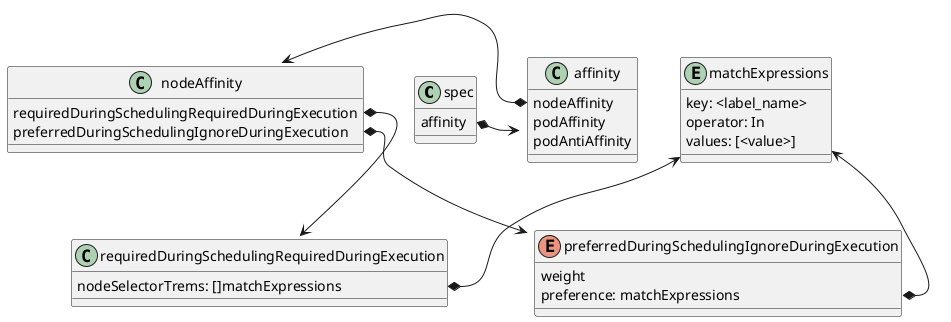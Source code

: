 @startuml
'https://plantuml.com/class-diagram

class spec {
    affinity
}

class affinity {
    nodeAffinity
    podAffinity
    podAntiAffinity
}

class nodeAffinity {
    requiredDuringSchedulingRequiredDuringExecution
    preferredDuringSchedulingIgnoreDuringExecution
}
'
class requiredDuringSchedulingRequiredDuringExecution {
    nodeSelectorTrems: []matchExpressions
}
'
entity matchExpressions {
    key: <label_name>
    operator: In
    values: [<value>]
}

enum preferredDuringSchedulingIgnoreDuringExecution {
    weight
    preference: matchExpressions
}

spec::affinity *-r-> affinity
affinity::nodeAffinity *-r-> nodeAffinity
nodeAffinity::requiredDuringSchedulingRequiredDuringExecution *--> requiredDuringSchedulingRequiredDuringExecution
nodeAffinity::preferredDuringSchedulingIgnoreDuringExecution *--> preferredDuringSchedulingIgnoreDuringExecution
requiredDuringSchedulingRequiredDuringExecution::nodeSelectorTrems *-l-> matchExpressions
preferredDuringSchedulingIgnoreDuringExecution::preference *-u-> matchExpressions

@enduml
